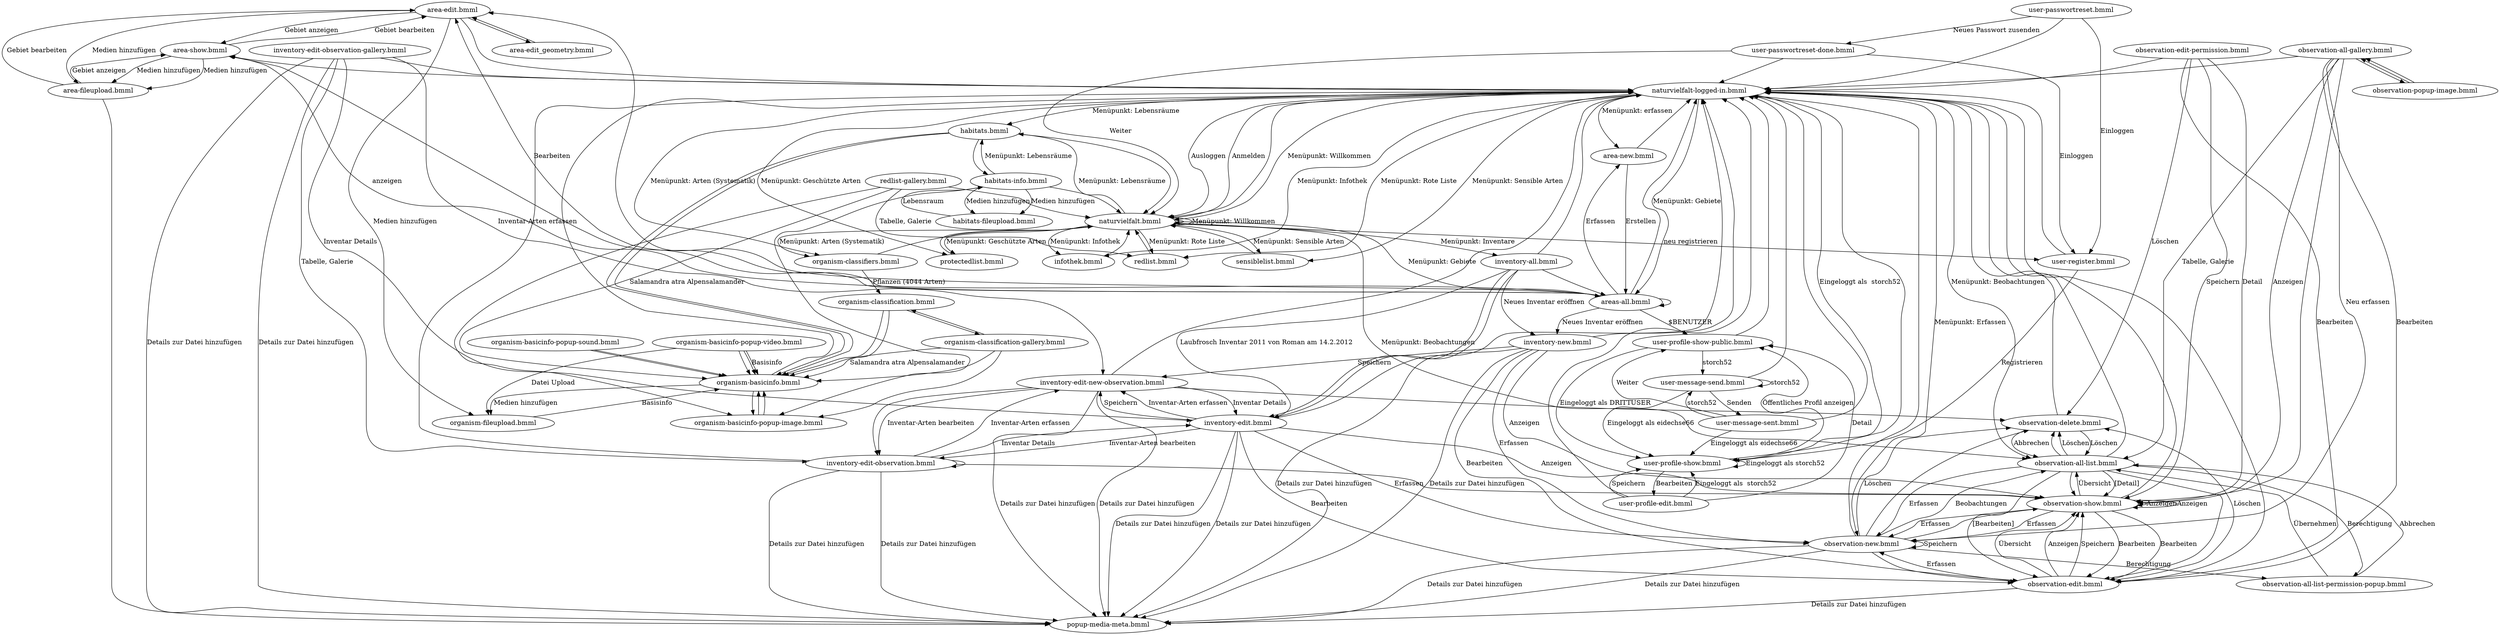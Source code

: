 digraph G {
	"area-edit.bmml" -> "area-show.bmml"[label="Gebiet anzeigen"]
	"area-edit.bmml" -> "area-fileupload.bmml"[label="Medien hinzufügen"]
	"area-edit.bmml" -> "area-edit_geometry.bmml"[label=""]
	"area-edit.bmml" -> "naturvielfalt-logged-in.bmml"[label=""]
	"area-edit.bmml" -> "organism-fileupload.bmml"[label="Medien hinzufügen"]
	"area-edit_geometry.bmml" -> "area-edit.bmml"[label=""]
	"area-fileupload.bmml" -> "popup-media-meta.bmml"[label=""]
	"area-fileupload.bmml" -> "area-show.bmml"[label="Gebiet anzeigen"]
	"area-fileupload.bmml" -> "area-edit.bmml"[label="Gebiet bearbeiten"]
	"area-new.bmml" -> "areas-all.bmml"[label="Erstellen"]
	"area-new.bmml" -> "naturvielfalt-logged-in.bmml"[label=""]
	"areas-all.bmml" -> "area-new.bmml"[label="Erfassen"]
	"areas-all.bmml" -> "areas-all.bmml"[label=""]
	"areas-all.bmml" -> "naturvielfalt-logged-in.bmml"[label=""]
	"areas-all.bmml" -> "user-profile-show-public.bmml"[label="$BENUTZER"]
	"areas-all.bmml" -> "area-show.bmml"[label="anzeigen"]
	"areas-all.bmml" -> "inventory-new.bmml"[label="Neues Inventar eröffnen"]
	"areas-all.bmml" -> "area-edit.bmml"[label="Bearbeiten"]
	"areas-all.bmml" -> "area-edit.bmml"[label=""]
	"areas-all.bmml" -> "area-show.bmml"[label=""]
	"area-show.bmml" -> "area-edit.bmml"[label="Gebiet bearbeiten"]
	"area-show.bmml" -> "area-fileupload.bmml"[label="Medien hinzufügen"]
	"area-show.bmml" -> "naturvielfalt-logged-in.bmml"[label=""]
	"area-show.bmml" -> "area-fileupload.bmml"[label="Medien hinzufügen"]
	"habitats.bmml" -> "naturvielfalt.bmml"[label=""]
	"habitats.bmml" -> "organism-basicinfo.bmml"[label=""]
	"habitats.bmml" -> "organism-basicinfo.bmml"[label=""]
	"habitats.bmml" -> "habitats-info.bmml"[label=""]
	"habitats-fileupload.bmml" -> "habitats-info.bmml"[label="Lebensraum"]
	"habitats-info.bmml" -> "naturvielfalt.bmml"[label=""]
	"habitats-info.bmml" -> "organism-basicinfo-popup-image.bmml"[label=""]
	"habitats-info.bmml" -> "habitats.bmml"[label="Menüpunkt: Lebensräume"]
	"habitats-info.bmml" -> "habitats-fileupload.bmml"[label="Medien hinzufügen"]
	"habitats-info.bmml" -> "habitats-fileupload.bmml"[label="Medien hinzufügen"]
	"infothek.bmml" -> "naturvielfalt.bmml"[label=""]
	"inventory-all.bmml" -> "naturvielfalt-logged-in.bmml"[label=""]
	"inventory-all.bmml" -> "inventory-edit.bmml"[label=""]
	"inventory-all.bmml" -> "inventory-edit.bmml"[label=""]
	"inventory-all.bmml" -> "areas-all.bmml"[label=""]
	"inventory-all.bmml" -> "inventory-edit.bmml"[label="Laubfrosch Inventar 2011 von Roman am 14.2.2012"]
	"inventory-all.bmml" -> "inventory-new.bmml"[label="Neues Inventar eröffnen"]
	"inventory-edit.bmml" -> "observation-show.bmml"[label="Anzeigen"]
	"inventory-edit.bmml" -> "observation-edit.bmml"[label="Bearbeiten"]
	"inventory-edit.bmml" -> "observation-new.bmml"[label="Erfassen"]
	"inventory-edit.bmml" -> "naturvielfalt-logged-in.bmml"[label=""]
	"inventory-edit.bmml" -> "inventory-edit-new-observation.bmml"[label="Speichern"]
	"inventory-edit.bmml" -> "popup-media-meta.bmml"[label="Details zur Datei hinzufügen"]
	"inventory-edit.bmml" -> "popup-media-meta.bmml"[label="Details zur Datei hinzufügen"]
	"inventory-edit.bmml" -> "inventory-edit-observation.bmml"[label="Inventar-Arten bearbeiten"]
	"inventory-edit.bmml" -> "inventory-edit-new-observation.bmml"[label="Inventar-Arten erfassen"]
	"inventory-edit-new-observation.bmml" -> "inventory-edit.bmml"[label="Inventar Details"]
	"inventory-edit-new-observation.bmml" -> "inventory-edit-observation.bmml"[label="Inventar-Arten bearbeiten"]
	"inventory-edit-new-observation.bmml" -> "naturvielfalt-logged-in.bmml"[label=""]
	"inventory-edit-new-observation.bmml" -> "popup-media-meta.bmml"[label="Details zur Datei hinzufügen"]
	"inventory-edit-new-observation.bmml" -> "popup-media-meta.bmml"[label="Details zur Datei hinzufügen"]
	"inventory-edit-new-observation.bmml" -> "inventory-edit-observation.bmml"[label=""]
	"inventory-edit-new-observation.bmml" -> "observation-delete.bmml"[label=""]
	"inventory-edit-observation.bmml" -> "inventory-edit.bmml"[label="Inventar Details"]
	"inventory-edit-observation.bmml" -> "inventory-edit-new-observation.bmml"[label="Inventar-Arten erfassen"]
	"inventory-edit-observation.bmml" -> "naturvielfalt-logged-in.bmml"[label=""]
	"inventory-edit-observation.bmml" -> "popup-media-meta.bmml"[label="Details zur Datei hinzufügen"]
	"inventory-edit-observation.bmml" -> "popup-media-meta.bmml"[label="Details zur Datei hinzufügen"]
	"inventory-edit-observation.bmml" -> "inventory-edit-observation.bmml"[label=""]
	"inventory-edit-observation.bmml" -> "observation-show.bmml"[label=""]
	"inventory-edit-observation-gallery.bmml" -> "inventory-edit.bmml"[label="Inventar Details"]
	"inventory-edit-observation-gallery.bmml" -> "inventory-edit-new-observation.bmml"[label="Inventar-Arten erfassen"]
	"inventory-edit-observation-gallery.bmml" -> "naturvielfalt-logged-in.bmml"[label=""]
	"inventory-edit-observation-gallery.bmml" -> "popup-media-meta.bmml"[label="Details zur Datei hinzufügen"]
	"inventory-edit-observation-gallery.bmml" -> "popup-media-meta.bmml"[label="Details zur Datei hinzufügen"]
	"inventory-edit-observation-gallery.bmml" -> "inventory-edit-observation.bmml"[label="Tabelle, Galerie"]
	"inventory-new.bmml" -> "observation-show.bmml"[label="Anzeigen"]
	"inventory-new.bmml" -> "observation-edit.bmml"[label="Bearbeiten"]
	"inventory-new.bmml" -> "observation-new.bmml"[label="Erfassen"]
	"inventory-new.bmml" -> "naturvielfalt-logged-in.bmml"[label=""]
	"inventory-new.bmml" -> "inventory-edit-new-observation.bmml"[label="Speichern"]
	"inventory-new.bmml" -> "popup-media-meta.bmml"[label="Details zur Datei hinzufügen"]
	"inventory-new.bmml" -> "popup-media-meta.bmml"[label="Details zur Datei hinzufügen"]
	"naturvielfalt.bmml" -> "naturvielfalt-logged-in.bmml"[label="Anmelden"]
	"naturvielfalt.bmml" -> "user-register.bmml"[label="neu registrieren"]
	"naturvielfalt.bmml" -> "naturvielfalt.bmml"[label=""]
	"naturvielfalt.bmml" -> "naturvielfalt.bmml"[label="Menüpunkt: Willkommen"]
	"naturvielfalt.bmml" -> "infothek.bmml"[label="Menüpunkt: Infothek"]
	"naturvielfalt.bmml" -> "organism-classifiers.bmml"[label="Menüpunkt: Arten (Systematik)"]
	"naturvielfalt.bmml" -> "habitats.bmml"[label="Menüpunkt: Lebensräume"]
	"naturvielfalt.bmml" -> "redlist.bmml"[label="Menüpunkt: Rote Liste"]
	"naturvielfalt.bmml" -> "sensiblelist.bmml"[label="Menüpunkt: Sensible Arten"]
	"naturvielfalt.bmml" -> "protectedlist.bmml"[label="Menüpunkt: Geschützte Arten"]
	"naturvielfalt.bmml" -> "observation-all-list.bmml"[label="Menüpunkt: Beobachtungen"]
	"naturvielfalt.bmml" -> "areas-all.bmml"[label="Menüpunkt: Gebiete"]
	"naturvielfalt.bmml" -> "inventory-all.bmml"[label="Menüpunkt: Inventare"]
	"naturvielfalt-logged-in.bmml" -> "naturvielfalt.bmml"[label="Ausloggen"]
	"naturvielfalt-logged-in.bmml" -> "user-profile-show.bmml"[label="Eingeloggt als  storch52"]
	"naturvielfalt-logged-in.bmml" -> "naturvielfalt.bmml"[label=""]
	"naturvielfalt-logged-in.bmml" -> "naturvielfalt.bmml"[label="Menüpunkt: Willkommen"]
	"naturvielfalt-logged-in.bmml" -> "infothek.bmml"[label="Menüpunkt: Infothek"]
	"naturvielfalt-logged-in.bmml" -> "organism-classifiers.bmml"[label="Menüpunkt: Arten (Systematik)"]
	"naturvielfalt-logged-in.bmml" -> "habitats.bmml"[label="Menüpunkt: Lebensräume"]
	"naturvielfalt-logged-in.bmml" -> "redlist.bmml"[label="Menüpunkt: Rote Liste"]
	"naturvielfalt-logged-in.bmml" -> "sensiblelist.bmml"[label="Menüpunkt: Sensible Arten"]
	"naturvielfalt-logged-in.bmml" -> "protectedlist.bmml"[label="Menüpunkt: Geschützte Arten"]
	"naturvielfalt-logged-in.bmml" -> "observation-all-list.bmml"[label="Menüpunkt: Beobachtungen"]
	"naturvielfalt-logged-in.bmml" -> "observation-new.bmml"[label="Menüpunkt: Erfassen"]
	"naturvielfalt-logged-in.bmml" -> "areas-all.bmml"[label="Menüpunkt: Gebiete"]
	"naturvielfalt-logged-in.bmml" -> "area-new.bmml"[label="Menüpunkt: erfassen"]
	"observation-all-gallery.bmml" -> "observation-new.bmml"[label="Neu erfassen"]
	"observation-all-gallery.bmml" -> "observation-edit.bmml"[label="Bearbeiten"]
	"observation-all-gallery.bmml" -> "observation-show.bmml"[label="Anzeigen"]
	"observation-all-gallery.bmml" -> "naturvielfalt-logged-in.bmml"[label=""]
	"observation-all-gallery.bmml" -> "observation-all-list.bmml"[label="Tabelle, Galerie"]
	"observation-all-gallery.bmml" -> "observation-popup-image.bmml"[label=""]
	"observation-all-gallery.bmml" -> "observation-show.bmml"[label=""]
	"observation-all-list.bmml" -> "observation-new.bmml"[label="Erfassen"]
	"observation-all-list.bmml" -> "observation-edit.bmml"[label="[Bearbeiten]"]
	"observation-all-list.bmml" -> "observation-show.bmml"[label="[Detail]"]
	"observation-all-list.bmml" -> "naturvielfalt-logged-in.bmml"[label=""]
	"observation-all-list.bmml" -> "observation-edit.bmml"[label=""]
	"observation-all-list.bmml" -> "observation-delete.bmml"[label=""]
	"observation-all-list.bmml" -> "observation-show.bmml"[label=""]
	"observation-all-list.bmml" -> "observation-delete.bmml"[label="Löschen"]
	"observation-all-list.bmml" -> "observation-all-list-permission-popup.bmml"[label="Berechtigung"]
	"observation-all-list-permission-popup.bmml" -> "observation-all-list.bmml"[label="Übernehmen"]
	"observation-all-list-permission-popup.bmml" -> "observation-all-list.bmml"[label="Abbrechen"]
	"observation-delete.bmml" -> "naturvielfalt-logged-in.bmml"[label=""]
	"observation-delete.bmml" -> "observation-all-list.bmml"[label="Löschen"]
	"observation-delete.bmml" -> "observation-all-list.bmml"[label="Abbrechen"]
	"observation-edit.bmml" -> "observation-show.bmml"[label="Übersicht"]
	"observation-edit.bmml" -> "observation-show.bmml"[label="Anzeigen"]
	"observation-edit.bmml" -> "observation-new.bmml"[label="Erfassen"]
	"observation-edit.bmml" -> "observation-show.bmml"[label="Speichern"]
	"observation-edit.bmml" -> "popup-media-meta.bmml"[label="Details zur Datei hinzufügen"]
	"observation-edit.bmml" -> "naturvielfalt-logged-in.bmml"[label=""]
	"observation-edit.bmml" -> "observation-delete.bmml"[label="Löschen"]
	"observation-edit-permission.bmml" -> "observation-show.bmml"[label="Detail"]
	"observation-edit-permission.bmml" -> "observation-edit.bmml"[label="Bearbeiten"]
	"observation-edit-permission.bmml" -> "observation-show.bmml"[label="Speichern"]
	"observation-edit-permission.bmml" -> "naturvielfalt-logged-in.bmml"[label=""]
	"observation-edit-permission.bmml" -> "observation-delete.bmml"[label="Löschen"]
	"observation-new.bmml" -> "observation-all-list.bmml"[label="Beobachtungen"]
	"observation-new.bmml" -> "observation-new.bmml"[label="Speichern"]
	"observation-new.bmml" -> "naturvielfalt-logged-in.bmml"[label=""]
	"observation-new.bmml" -> "popup-media-meta.bmml"[label="Details zur Datei hinzufügen"]
	"observation-new.bmml" -> "popup-media-meta.bmml"[label="Details zur Datei hinzufügen"]
	"observation-new.bmml" -> "observation-show.bmml"[label=""]
	"observation-new.bmml" -> "observation-delete.bmml"[label="Löschen"]
	"observation-new.bmml" -> "observation-all-list-permission-popup.bmml"[label="Berechtigung"]
	"observation-new.bmml" -> "observation-edit.bmml"[label=""]
	"observation-new.bmml" -> "observation-delete.bmml"[label=""]
	"observation-popup-image.bmml" -> "observation-all-gallery.bmml"[label=""]
	"observation-popup-image.bmml" -> "observation-all-gallery.bmml"[label=""]
	"observation-show.bmml" -> "observation-show.bmml"[label="Anzeigen"]
	"observation-show.bmml" -> "observation-edit.bmml"[label="Bearbeiten"]
	"observation-show.bmml" -> "observation-new.bmml"[label="Erfassen"]
	"observation-show.bmml" -> "naturvielfalt-logged-in.bmml"[label=""]
	"observation-show.bmml" -> "observation-all-list.bmml"[label="Übersicht"]
	"observation-show.bmml" -> "observation-edit.bmml"[label="Bearbeiten"]
	"observation-show.bmml" -> "observation-show.bmml"[label="Anzeigen"]
	"observation-show.bmml" -> "observation-new.bmml"[label="Erfassen"]
	"organism-basicinfo.bmml" -> "organism-fileupload.bmml"[label="Medien hinzufügen"]
	"organism-basicinfo.bmml" -> "naturvielfalt-logged-in.bmml"[label=""]
	"organism-basicinfo.bmml" -> "organism-basicinfo-popup-image.bmml"[label=""]
	"organism-basicinfo-popup-image.bmml" -> "organism-basicinfo.bmml"[label=""]
	"organism-basicinfo-popup-image.bmml" -> "organism-basicinfo.bmml"[label=""]
	"organism-basicinfo-popup-sound.bmml" -> "organism-basicinfo.bmml"[label=""]
	"organism-basicinfo-popup-sound.bmml" -> "organism-basicinfo.bmml"[label=""]
	"organism-basicinfo-popup-video.bmml" -> "organism-basicinfo.bmml"[label="Basisinfo"]
	"organism-basicinfo-popup-video.bmml" -> "organism-fileupload.bmml"[label="Datei Upload"]
	"organism-basicinfo-popup-video.bmml" -> "organism-basicinfo.bmml"[label=""]
	"organism-basicinfo-popup-video.bmml" -> "organism-basicinfo.bmml"[label=""]
	"organism-classification.bmml" -> "organism-basicinfo.bmml"[label=""]
	"organism-classification.bmml" -> "organism-basicinfo.bmml"[label=""]
	"organism-classification.bmml" -> "organism-classification-gallery.bmml"[label=""]
	"organism-classification-gallery.bmml" -> "organism-basicinfo.bmml"[label=""]
	"organism-classification-gallery.bmml" -> "organism-basicinfo.bmml"[label="Salamandra atra Alpensalamander"]
	"organism-classification-gallery.bmml" -> "organism-basicinfo-popup-image.bmml"[label=""]
	"organism-classification-gallery.bmml" -> "organism-classification.bmml"[label=""]
	"organism-classifiers.bmml" -> "naturvielfalt.bmml"[label=""]
	"organism-classifiers.bmml" -> "organism-classification.bmml"[label="Pflanzen (4044 Arten)"]
	"organism-fileupload.bmml" -> "organism-basicinfo.bmml"[label="Basisinfo"]
	"protectedlist.bmml" -> "naturvielfalt.bmml"[label=""]
	"redlist.bmml" -> "naturvielfalt.bmml"[label=""]
	"redlist-gallery.bmml" -> "naturvielfalt.bmml"[label=""]
	"redlist-gallery.bmml" -> "redlist.bmml"[label="Tabelle, Galerie"]
	"redlist-gallery.bmml" -> "organism-basicinfo.bmml"[label="Salamandra atra Alpensalamander"]
	"redlist-gallery.bmml" -> "organism-basicinfo-popup-image.bmml"[label=""]
	"sensiblelist.bmml" -> "naturvielfalt.bmml"[label=""]
	"user-message-send.bmml" -> "user-message-send.bmml"[label="storch52"]
	"user-message-send.bmml" -> "user-profile-show.bmml"[label="Eingeloggt als eidechse66"]
	"user-message-send.bmml" -> "naturvielfalt-logged-in.bmml"[label=""]
	"user-message-send.bmml" -> "user-message-sent.bmml"[label="Senden"]
	"user-message-sent.bmml" -> "user-message-send.bmml"[label="storch52"]
	"user-message-sent.bmml" -> "user-profile-show.bmml"[label="Eingeloggt als eidechse66"]
	"user-message-sent.bmml" -> "naturvielfalt-logged-in.bmml"[label=""]
	"user-message-sent.bmml" -> "user-profile-show-public.bmml"[label="Weiter"]
	"user-passwortreset.bmml" -> "user-register.bmml"[label="Einloggen"]
	"user-passwortreset.bmml" -> "user-passwortreset-done.bmml"[label="Neues Passwort zusenden"]
	"user-passwortreset.bmml" -> "naturvielfalt-logged-in.bmml"[label=""]
	"user-passwortreset-done.bmml" -> "user-register.bmml"[label="Einloggen"]
	"user-passwortreset-done.bmml" -> "naturvielfalt-logged-in.bmml"[label=""]
	"user-passwortreset-done.bmml" -> "naturvielfalt.bmml"[label="Weiter"]
	"user-profile-edit.bmml" -> "user-profile-show.bmml"[label="Eingeloggt als  storch52"]
	"user-profile-edit.bmml" -> "naturvielfalt-logged-in.bmml"[label=""]
	"user-profile-edit.bmml" -> "user-profile-show.bmml"[label="Speichern"]
	"user-profile-edit.bmml" -> "user-profile-show-public.bmml"[label="Detail"]
	"user-profile-show.bmml" -> "user-profile-show.bmml"[label="Eingeloggt als storch52"]
	"user-profile-show.bmml" -> "naturvielfalt-logged-in.bmml"[label=""]
	"user-profile-show.bmml" -> "user-profile-show-public.bmml"[label="Öffentliches Profil anzeigen"]
	"user-profile-show.bmml" -> "user-profile-edit.bmml"[label="Bearbeiten"]
	"user-profile-show-public.bmml" -> "user-message-send.bmml"[label="storch52"]
	"user-profile-show-public.bmml" -> "user-profile-show.bmml"[label="Eingeloggt als DRITTUSER"]
	"user-profile-show-public.bmml" -> "naturvielfalt-logged-in.bmml"[label=""]
	"user-register.bmml" -> "user-profile-show.bmml"[label="Registrieren"]
	"user-register.bmml" -> "naturvielfalt-logged-in.bmml"[label=""]
}
